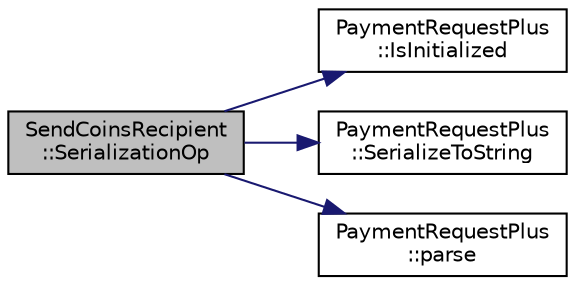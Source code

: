 digraph "SendCoinsRecipient::SerializationOp"
{
  edge [fontname="Helvetica",fontsize="10",labelfontname="Helvetica",labelfontsize="10"];
  node [fontname="Helvetica",fontsize="10",shape=record];
  rankdir="LR";
  Node4 [label="SendCoinsRecipient\l::SerializationOp",height=0.2,width=0.4,color="black", fillcolor="grey75", style="filled", fontcolor="black"];
  Node4 -> Node5 [color="midnightblue",fontsize="10",style="solid",fontname="Helvetica"];
  Node5 [label="PaymentRequestPlus\l::IsInitialized",height=0.2,width=0.4,color="black", fillcolor="white", style="filled",URL="$class_payment_request_plus.html#aa3d8c57af7c7bc4ffbc31da32e5a40a6"];
  Node4 -> Node6 [color="midnightblue",fontsize="10",style="solid",fontname="Helvetica"];
  Node6 [label="PaymentRequestPlus\l::SerializeToString",height=0.2,width=0.4,color="black", fillcolor="white", style="filled",URL="$class_payment_request_plus.html#afa9333f9f50c9ce8e137aef31cfd01b4"];
  Node4 -> Node7 [color="midnightblue",fontsize="10",style="solid",fontname="Helvetica"];
  Node7 [label="PaymentRequestPlus\l::parse",height=0.2,width=0.4,color="black", fillcolor="white", style="filled",URL="$class_payment_request_plus.html#aaa495c136209bac976cc195705a6c509"];
}
